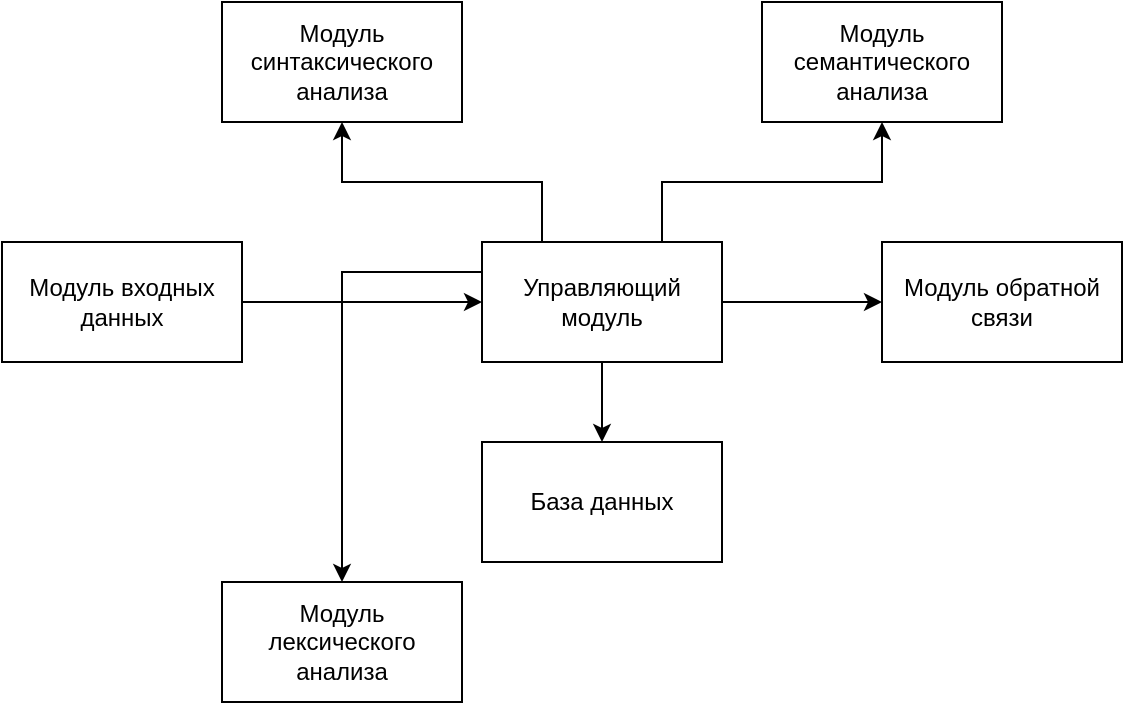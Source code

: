 <mxfile version="27.0.9">
  <diagram name="Страница — 1" id="RF5MCiim8KqxoUMHWH90">
    <mxGraphModel dx="1251" dy="660" grid="1" gridSize="10" guides="1" tooltips="1" connect="1" arrows="1" fold="1" page="1" pageScale="1" pageWidth="827" pageHeight="1169" math="0" shadow="0">
      <root>
        <mxCell id="0" />
        <mxCell id="1" parent="0" />
        <mxCell id="rSCFhkNv_R6OZtYW9Dr3-8" style="edgeStyle=orthogonalEdgeStyle;rounded=0;orthogonalLoop=1;jettySize=auto;html=1;exitX=1;exitY=0.5;exitDx=0;exitDy=0;entryX=0;entryY=0.5;entryDx=0;entryDy=0;" edge="1" parent="1" source="rSCFhkNv_R6OZtYW9Dr3-1" target="rSCFhkNv_R6OZtYW9Dr3-2">
          <mxGeometry relative="1" as="geometry" />
        </mxCell>
        <mxCell id="rSCFhkNv_R6OZtYW9Dr3-1" value="Модуль входных данных" style="rounded=0;whiteSpace=wrap;html=1;" vertex="1" parent="1">
          <mxGeometry x="60" y="270" width="120" height="60" as="geometry" />
        </mxCell>
        <mxCell id="rSCFhkNv_R6OZtYW9Dr3-9" style="edgeStyle=orthogonalEdgeStyle;rounded=0;orthogonalLoop=1;jettySize=auto;html=1;exitX=0.5;exitY=1;exitDx=0;exitDy=0;entryX=0.5;entryY=0;entryDx=0;entryDy=0;" edge="1" parent="1" source="rSCFhkNv_R6OZtYW9Dr3-2" target="rSCFhkNv_R6OZtYW9Dr3-3">
          <mxGeometry relative="1" as="geometry" />
        </mxCell>
        <mxCell id="rSCFhkNv_R6OZtYW9Dr3-10" style="edgeStyle=orthogonalEdgeStyle;rounded=0;orthogonalLoop=1;jettySize=auto;html=1;exitX=1;exitY=0.5;exitDx=0;exitDy=0;" edge="1" parent="1" source="rSCFhkNv_R6OZtYW9Dr3-2" target="rSCFhkNv_R6OZtYW9Dr3-7">
          <mxGeometry relative="1" as="geometry" />
        </mxCell>
        <mxCell id="rSCFhkNv_R6OZtYW9Dr3-14" style="edgeStyle=orthogonalEdgeStyle;rounded=0;orthogonalLoop=1;jettySize=auto;html=1;exitX=0.75;exitY=0;exitDx=0;exitDy=0;entryX=0.5;entryY=1;entryDx=0;entryDy=0;" edge="1" parent="1" source="rSCFhkNv_R6OZtYW9Dr3-2" target="rSCFhkNv_R6OZtYW9Dr3-6">
          <mxGeometry relative="1" as="geometry" />
        </mxCell>
        <mxCell id="rSCFhkNv_R6OZtYW9Dr3-15" style="edgeStyle=orthogonalEdgeStyle;rounded=0;orthogonalLoop=1;jettySize=auto;html=1;exitX=0.25;exitY=0;exitDx=0;exitDy=0;entryX=0.5;entryY=1;entryDx=0;entryDy=0;" edge="1" parent="1" source="rSCFhkNv_R6OZtYW9Dr3-2" target="rSCFhkNv_R6OZtYW9Dr3-5">
          <mxGeometry relative="1" as="geometry" />
        </mxCell>
        <mxCell id="rSCFhkNv_R6OZtYW9Dr3-16" style="edgeStyle=orthogonalEdgeStyle;rounded=0;orthogonalLoop=1;jettySize=auto;html=1;exitX=0;exitY=0.25;exitDx=0;exitDy=0;entryX=0.5;entryY=0;entryDx=0;entryDy=0;" edge="1" parent="1" source="rSCFhkNv_R6OZtYW9Dr3-2" target="rSCFhkNv_R6OZtYW9Dr3-4">
          <mxGeometry relative="1" as="geometry" />
        </mxCell>
        <mxCell id="rSCFhkNv_R6OZtYW9Dr3-2" value="Управляющий модуль" style="rounded=0;whiteSpace=wrap;html=1;" vertex="1" parent="1">
          <mxGeometry x="300" y="270" width="120" height="60" as="geometry" />
        </mxCell>
        <mxCell id="rSCFhkNv_R6OZtYW9Dr3-3" value="База данных" style="rounded=0;whiteSpace=wrap;html=1;" vertex="1" parent="1">
          <mxGeometry x="300" y="370" width="120" height="60" as="geometry" />
        </mxCell>
        <mxCell id="rSCFhkNv_R6OZtYW9Dr3-4" value="Модуль лексического анализа" style="rounded=0;whiteSpace=wrap;html=1;" vertex="1" parent="1">
          <mxGeometry x="170" y="440" width="120" height="60" as="geometry" />
        </mxCell>
        <mxCell id="rSCFhkNv_R6OZtYW9Dr3-5" value="Модуль синтаксического анализа" style="rounded=0;whiteSpace=wrap;html=1;" vertex="1" parent="1">
          <mxGeometry x="170" y="150" width="120" height="60" as="geometry" />
        </mxCell>
        <mxCell id="rSCFhkNv_R6OZtYW9Dr3-6" value="Модуль семантического анализа" style="rounded=0;whiteSpace=wrap;html=1;" vertex="1" parent="1">
          <mxGeometry x="440" y="150" width="120" height="60" as="geometry" />
        </mxCell>
        <mxCell id="rSCFhkNv_R6OZtYW9Dr3-7" value="Модуль обратной связи" style="rounded=0;whiteSpace=wrap;html=1;" vertex="1" parent="1">
          <mxGeometry x="500" y="270" width="120" height="60" as="geometry" />
        </mxCell>
      </root>
    </mxGraphModel>
  </diagram>
</mxfile>
